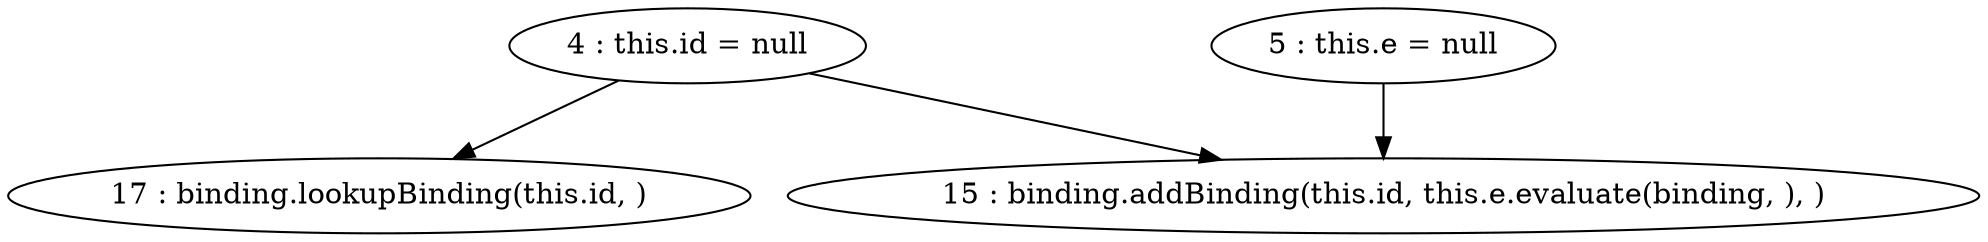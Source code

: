 digraph G {
"4 : this.id = null"
"4 : this.id = null" -> "17 : binding.lookupBinding(this.id, )"
"4 : this.id = null" -> "15 : binding.addBinding(this.id, this.e.evaluate(binding, ), )"
"5 : this.e = null"
"5 : this.e = null" -> "15 : binding.addBinding(this.id, this.e.evaluate(binding, ), )"
"15 : binding.addBinding(this.id, this.e.evaluate(binding, ), )"
"17 : binding.lookupBinding(this.id, )"
}
